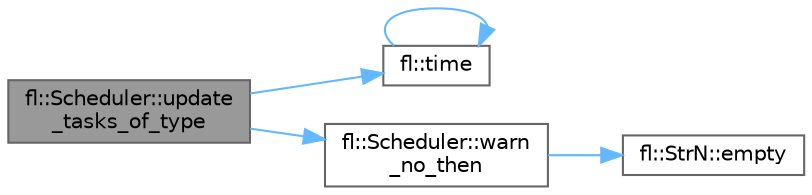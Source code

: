 digraph "fl::Scheduler::update_tasks_of_type"
{
 // INTERACTIVE_SVG=YES
 // LATEX_PDF_SIZE
  bgcolor="transparent";
  edge [fontname=Helvetica,fontsize=10,labelfontname=Helvetica,labelfontsize=10];
  node [fontname=Helvetica,fontsize=10,shape=box,height=0.2,width=0.4];
  rankdir="LR";
  Node1 [id="Node000001",label="fl::Scheduler::update\l_tasks_of_type",height=0.2,width=0.4,color="gray40", fillcolor="grey60", style="filled", fontcolor="black",tooltip=" "];
  Node1 -> Node2 [id="edge1_Node000001_Node000002",color="steelblue1",style="solid",tooltip=" "];
  Node2 [id="Node000002",label="fl::time",height=0.2,width=0.4,color="grey40", fillcolor="white", style="filled",URL="$d4/d36/namespacefl_a6e552aa2e05110d18704374c274dec78.html#a6e552aa2e05110d18704374c274dec78",tooltip="Universal millisecond timer - returns milliseconds since system startup."];
  Node2 -> Node2 [id="edge2_Node000002_Node000002",color="steelblue1",style="solid",tooltip=" "];
  Node1 -> Node3 [id="edge3_Node000001_Node000003",color="steelblue1",style="solid",tooltip=" "];
  Node3 [id="Node000003",label="fl::Scheduler::warn\l_no_then",height=0.2,width=0.4,color="grey40", fillcolor="white", style="filled",URL="$d0/d38/classfl_1_1_scheduler_ae0784a6791703cf31f49f6ed6e8f664a.html#ae0784a6791703cf31f49f6ed6e8f664a",tooltip=" "];
  Node3 -> Node4 [id="edge4_Node000003_Node000004",color="steelblue1",style="solid",tooltip=" "];
  Node4 [id="Node000004",label="fl::StrN::empty",height=0.2,width=0.4,color="grey40", fillcolor="white", style="filled",URL="$dc/d96/classfl_1_1_str_n_a1e1d92d46d9311b6cb1fc94170bc8d6b.html#a1e1d92d46d9311b6cb1fc94170bc8d6b",tooltip=" "];
}
